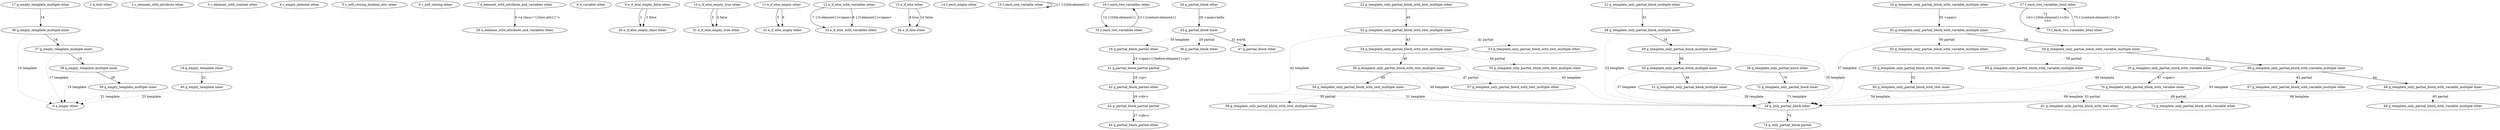 digraph {
    0 [ label = "0 a_empty other"]
    1 [ label = "1 b_text other"]
    2 [ label = "2 c_element_with_attribute other"]
    3 [ label = "3 c_element_with_content other"]
    4 [ label = "4 c_empty_element other"]
    5 [ label = "5 c_self_closing_boolean_attr other"]
    6 [ label = "6 c_self_closing other"]
    7 [ label = "7 d_element_with_attribute_and_variables other"]
    8 [ label = "8 d_variable other"]
    9 [ label = "9 e_if_else_empty_false other"]
    10 [ label = "10 e_if_else_empty_true other"]
    11 [ label = "11 e_if_else_empty other"]
    12 [ label = "12 e_if_else_with_variables other"]
    13 [ label = "13 e_if_else other"]
    14 [ label = "14 f_each_empty other"]
    15 [ label = "15 f_each_one_variable other"]
    16 [ label = "16 f_each_two_variables other"]
    17 [ label = "17 g_empty_template_multiple other"]
    18 [ label = "18 g_empty_template other"]
    19 [ label = "19 g_partial_block_partial other"]
    20 [ label = "20 g_partial_block other"]
    21 [ label = "21 g_template_only_partial_block_multiple other"]
    22 [ label = "22 g_template_only_partial_block_with_text_multiple other"]
    23 [ label = "23 g_template_only_partial_block_with_text other"]
    24 [ label = "24 g_template_only_partial_block_with_variable_multiple other"]
    25 [ label = "25 g_template_only_partial_block_with_variable other"]
    26 [ label = "26 g_template_only_partial_block other"]
    27 [ label = "27 f_each_two_variables_html other"]
    28 [ label = "28 g_only_partial_block other"]
    29 [ label = "29 d_element_with_attribute_and_variables other"]
    30 [ label = "30 e_if_else_empty_false other"]
    31 [ label = "31 e_if_else_empty_true other"]
    32 [ label = "32 e_if_else_empty other"]
    33 [ label = "33 e_if_else_with_variables other"]
    34 [ label = "34 e_if_else other"]
    35 [ label = "35 f_each_two_variables other"]
    36 [ label = "36 g_empty_template_multiple inner"]
    37 [ label = "37 g_empty_template_multiple inner"]
    38 [ label = "38 g_empty_template_multiple inner"]
    39 [ label = "39 g_empty_template_multiple inner"]
    40 [ label = "40 g_empty_template inner"]
    41 [ label = "41 g_partial_block_partial partial"]
    42 [ label = "42 g_partial_block_partial other"]
    43 [ label = "43 g_partial_block_partial partial"]
    44 [ label = "44 g_partial_block_partial other"]
    45 [ label = "45 g_partial_block inner"]
    46 [ label = "46 g_partial_block other"]
    47 [ label = "47 g_partial_block other"]
    48 [ label = "48 g_template_only_partial_block_multiple inner"]
    49 [ label = "49 g_template_only_partial_block_multiple inner"]
    50 [ label = "50 g_template_only_partial_block_multiple inner"]
    51 [ label = "51 g_template_only_partial_block_multiple inner"]
    52 [ label = "52 g_template_only_partial_block_with_text_multiple inner"]
    53 [ label = "53 g_template_only_partial_block_with_text_multiple other"]
    54 [ label = "54 g_template_only_partial_block_with_text_multiple inner"]
    55 [ label = "55 g_template_only_partial_block_with_text_multiple other"]
    56 [ label = "56 g_template_only_partial_block_with_text_multiple inner"]
    57 [ label = "57 g_template_only_partial_block_with_text_multiple other"]
    58 [ label = "58 g_template_only_partial_block_with_text_multiple inner"]
    59 [ label = "59 g_template_only_partial_block_with_text_multiple other"]
    60 [ label = "60 g_template_only_partial_block_with_text inner"]
    61 [ label = "61 g_template_only_partial_block_with_text other"]
    62 [ label = "62 g_template_only_partial_block_with_variable_multiple inner"]
    63 [ label = "63 g_template_only_partial_block_with_variable_multiple other"]
    64 [ label = "64 g_template_only_partial_block_with_variable_multiple inner"]
    65 [ label = "65 g_template_only_partial_block_with_variable_multiple other"]
    66 [ label = "66 g_template_only_partial_block_with_variable_multiple inner"]
    67 [ label = "67 g_template_only_partial_block_with_variable_multiple other"]
    68 [ label = "68 g_template_only_partial_block_with_variable_multiple inner"]
    69 [ label = "69 g_template_only_partial_block_with_variable_multiple other"]
    70 [ label = "70 g_template_only_partial_block_with_variable inner"]
    71 [ label = "71 g_template_only_partial_block_with_variable other"]
    72 [ label = "72 g_template_only_partial_block inner"]
    73 [ label = "73 f_each_two_variables_html other"]
    74 [ label = "74 g_only_partial_block partial"]
    7 -> 29 [ label = "0 <a class=\"{{test:attr}}\">"]
    9 -> 30 [ label = "1 "]
    9 -> 30 [ label = "2 false"]
    10 -> 31 [ label = "3 "]
    10 -> 31 [ label = "4 false"]
    11 -> 32 [ label = "5 "]
    11 -> 32 [ label = "6 "]
    12 -> 33 [ label = "7 {{t:element}}</span>"]
    12 -> 33 [ label = "8 {{f:element}}</span>"]
    13 -> 34 [ label = "9 true"]
    13 -> 34 [ label = "10 false"]
    15 -> 15 [ label = "11 {{title:element}}"]
    16 -> 35 [ label = "12 {{title:element}}"]
    35 -> 16 [ label = "13 {{content:element}}"]
    17 -> 36 [ label = "14 "]
    36 -> 0 [ label = "15 template" style = dotted]
    36 -> 37 [ label = "16 "]
    37 -> 0 [ label = "17 template" style = dotted]
    37 -> 38 [ label = "18 "]
    38 -> 0 [ label = "19 template" style = dotted]
    38 -> 39 [ label = "20 "]
    39 -> 0 [ label = "21 template" style = dotted]
    18 -> 40 [ label = "22 "]
    40 -> 0 [ label = "23 template" style = dotted]
    19 -> 41 [ label = "24 <span>{{before:element}}<p>"]
    41 -> 42 [ label = "25 </p>"]
    42 -> 43 [ label = "26 <div>"]
    43 -> 44 [ label = "27 </div>"]
    20 -> 45 [ label = "28 <span>hello"]
    45 -> 46 [ label = "29 partial" style = dotted]
    45 -> 19 [ label = "30 template" style = dotted]
    45 -> 47 [ label = "31 world"]
    21 -> 48 [ label = "32 "]
    48 -> 28 [ label = "33 template" style = dotted]
    48 -> 49 [ label = "34 "]
    49 -> 28 [ label = "35 template" style = dotted]
    49 -> 50 [ label = "36 "]
    50 -> 28 [ label = "37 template" style = dotted]
    50 -> 51 [ label = "38 "]
    51 -> 28 [ label = "39 template" style = dotted]
    22 -> 52 [ label = "40 "]
    52 -> 53 [ label = "41 partial" style = dotted]
    52 -> 28 [ label = "42 template" style = dotted]
    52 -> 54 [ label = "43 "]
    54 -> 55 [ label = "44 partial" style = dotted]
    54 -> 28 [ label = "45 template" style = dotted]
    54 -> 56 [ label = "46 "]
    56 -> 57 [ label = "47 partial" style = dotted]
    56 -> 28 [ label = "48 template" style = dotted]
    56 -> 58 [ label = "49 "]
    58 -> 59 [ label = "50 partial" style = dotted]
    58 -> 28 [ label = "51 template" style = dotted]
    23 -> 60 [ label = "52 "]
    60 -> 61 [ label = "53 partial" style = dotted]
    60 -> 28 [ label = "54 template" style = dotted]
    24 -> 62 [ label = "55 <span>"]
    62 -> 63 [ label = "56 partial" style = dotted]
    62 -> 28 [ label = "57 template" style = dotted]
    62 -> 64 [ label = "58 "]
    64 -> 65 [ label = "59 partial" style = dotted]
    64 -> 28 [ label = "60 template" style = dotted]
    64 -> 66 [ label = "61 "]
    66 -> 67 [ label = "62 partial" style = dotted]
    66 -> 28 [ label = "63 template" style = dotted]
    66 -> 68 [ label = "64 "]
    68 -> 69 [ label = "65 partial" style = dotted]
    68 -> 28 [ label = "66 template" style = dotted]
    25 -> 70 [ label = "67 <span>"]
    70 -> 71 [ label = "68 partial" style = dotted]
    70 -> 28 [ label = "69 template" style = dotted]
    26 -> 72 [ label = "70 "]
    72 -> 28 [ label = "71 template" style = dotted]
    27 -> 73 [ label = "72 
    <li>{{title:element}}</li>
    <li>"]
    73 -> 27 [ label = "73 {{content:element}}</li>
"]
    28 -> 74 [ label = "74 "]
}
